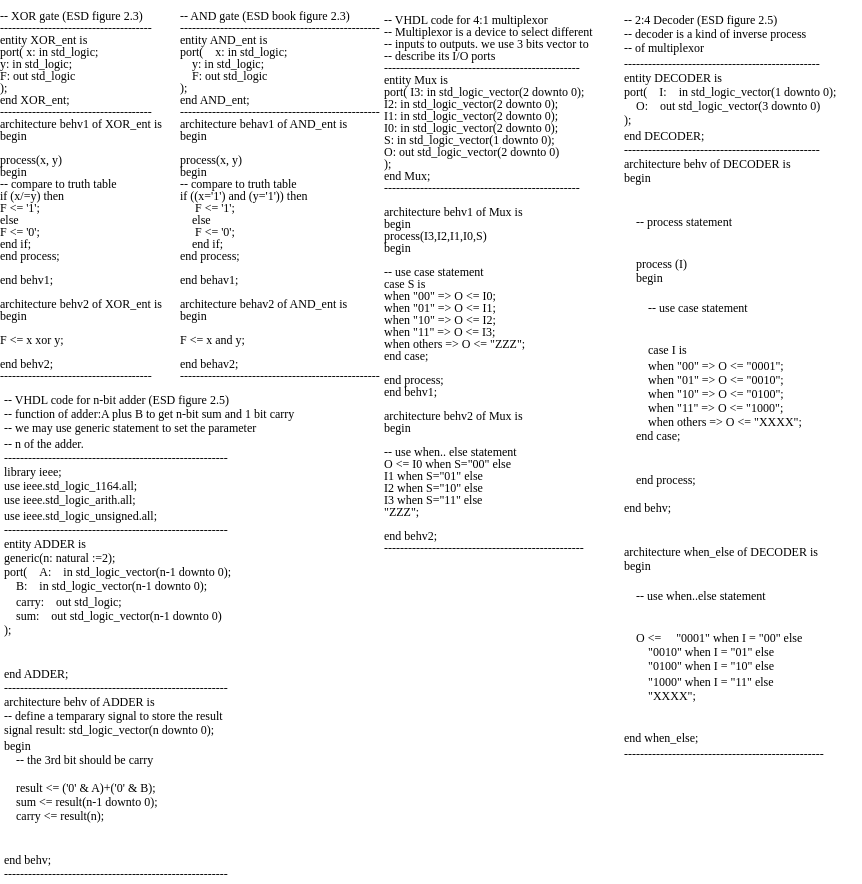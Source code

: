<mxfile version="22.1.18" type="github">
  <diagram name="Page-1" id="1fI7LtTeoU0zJGXn7ISi">
    <mxGraphModel dx="1714" dy="871" grid="1" gridSize="10" guides="1" tooltips="1" connect="1" arrows="1" fold="1" page="1" pageScale="1" pageWidth="850" pageHeight="1100" math="0" shadow="0">
      <root>
        <mxCell id="0" />
        <mxCell id="1" parent="0" />
        <mxCell id="CzFrGwOpRJIVh9ln8tWY-4" value="&lt;div style=&quot;line-height: 100%;&quot;&gt;-- XOR gate (ESD figure 2.3)&lt;/div&gt;&lt;div style=&quot;line-height: 100%;&quot;&gt;--------------------------------------&lt;/div&gt;&lt;div style=&quot;line-height: 100%;&quot;&gt;entity XOR_ent is&lt;/div&gt;&lt;div style=&quot;line-height: 100%;&quot;&gt;port( x: in std_logic;&lt;/div&gt;&lt;div style=&quot;line-height: 100%;&quot;&gt;y: in std_logic;&lt;/div&gt;&lt;div style=&quot;line-height: 100%;&quot;&gt;F: out std_logic&lt;/div&gt;&lt;div style=&quot;line-height: 100%;&quot;&gt;);&lt;/div&gt;&lt;div style=&quot;line-height: 100%;&quot;&gt;end XOR_ent;&lt;/div&gt;&lt;div style=&quot;line-height: 100%;&quot;&gt;--------------------------------------&lt;/div&gt;&lt;div style=&quot;line-height: 100%;&quot;&gt;architecture behv1 of XOR_ent is&lt;/div&gt;&lt;div style=&quot;line-height: 100%;&quot;&gt;begin&lt;/div&gt;&lt;div style=&quot;line-height: 100%;&quot;&gt;&lt;br&gt;&lt;/div&gt;&lt;div style=&quot;line-height: 100%;&quot;&gt;process(x, y)&lt;/div&gt;&lt;div style=&quot;line-height: 100%;&quot;&gt;begin&lt;/div&gt;&lt;div style=&quot;line-height: 100%;&quot;&gt;-- compare to truth table&lt;/div&gt;&lt;div style=&quot;line-height: 100%;&quot;&gt;if (x/=y) then&lt;/div&gt;&lt;div style=&quot;line-height: 100%;&quot;&gt;F &amp;lt;= &#39;1&#39;;&lt;/div&gt;&lt;div style=&quot;line-height: 100%;&quot;&gt;else&lt;/div&gt;&lt;div style=&quot;line-height: 100%;&quot;&gt;F &amp;lt;= &#39;0&#39;;&lt;/div&gt;&lt;div style=&quot;line-height: 100%;&quot;&gt;end if;&lt;/div&gt;&lt;div style=&quot;line-height: 100%;&quot;&gt;end process;&lt;/div&gt;&lt;div style=&quot;line-height: 100%;&quot;&gt;&lt;br&gt;&lt;/div&gt;&lt;div style=&quot;line-height: 100%;&quot;&gt;end behv1;&lt;/div&gt;&lt;div style=&quot;line-height: 100%;&quot;&gt;&lt;br&gt;&lt;/div&gt;&lt;div style=&quot;line-height: 100%;&quot;&gt;architecture behv2 of XOR_ent is&lt;/div&gt;&lt;div style=&quot;line-height: 100%;&quot;&gt;begin&lt;/div&gt;&lt;div style=&quot;line-height: 100%;&quot;&gt;&lt;br&gt;&lt;/div&gt;&lt;div style=&quot;line-height: 100%;&quot;&gt;F &amp;lt;= x xor y;&lt;/div&gt;&lt;div style=&quot;line-height: 100%;&quot;&gt;&lt;br&gt;&lt;/div&gt;&lt;div style=&quot;line-height: 100%;&quot;&gt;end behv2;&lt;/div&gt;&lt;div style=&quot;line-height: 100%;&quot;&gt;--------------------------------------&lt;/div&gt;" style="text;whiteSpace=wrap;html=1;fontSize=6;fontColor=#000000;textDirection=ltr;spacing=0;fontFamily=Times New Roman;verticalAlign=top;horizontal=1;" vertex="1" parent="1">
          <mxGeometry width="90" height="230" as="geometry" />
        </mxCell>
        <mxCell id="CzFrGwOpRJIVh9ln8tWY-5" value="&lt;div style=&quot;orphans: 2; text-align: start; text-indent: 0px; widows: 2; text-decoration-thickness: initial; text-decoration-style: initial; text-decoration-color: initial; overflow-wrap: break-word; line-height: 100%;&quot;&gt;&lt;div style=&quot;overflow-wrap: break-word; line-height: 100%;&quot;&gt;-- AND gate (ESD book figure 2.3)&amp;nbsp; &amp;nbsp; &amp;nbsp; &amp;nbsp;&amp;nbsp;&lt;/div&gt;&lt;div style=&quot;overflow-wrap: break-word; line-height: 100%;&quot;&gt;--------------------------------------------------&lt;/div&gt;&lt;div style=&quot;overflow-wrap: break-word; line-height: 100%;&quot;&gt;entity AND_ent is&lt;/div&gt;&lt;div style=&quot;overflow-wrap: break-word; line-height: 100%;&quot;&gt;port(&amp;nbsp; &amp;nbsp; x: in std_logic;&lt;/div&gt;&lt;div style=&quot;overflow-wrap: break-word; line-height: 100%;&quot;&gt;&amp;nbsp; &amp;nbsp; y: in std_logic;&lt;/div&gt;&lt;div style=&quot;overflow-wrap: break-word; line-height: 100%;&quot;&gt;&amp;nbsp; &amp;nbsp; F: out std_logic&lt;/div&gt;&lt;div style=&quot;overflow-wrap: break-word; line-height: 100%;&quot;&gt;);&lt;/div&gt;&lt;div style=&quot;overflow-wrap: break-word; line-height: 100%;&quot;&gt;end AND_ent;&lt;/div&gt;&lt;div style=&quot;overflow-wrap: break-word; line-height: 100%;&quot;&gt;--------------------------------------------------&lt;/div&gt;&lt;div style=&quot;overflow-wrap: break-word; line-height: 100%;&quot;&gt;architecture behav1 of AND_ent is&lt;/div&gt;&lt;div style=&quot;overflow-wrap: break-word; line-height: 100%;&quot;&gt;begin&lt;/div&gt;&lt;div style=&quot;overflow-wrap: break-word; line-height: 100%;&quot;&gt;&lt;br&gt;&lt;/div&gt;&lt;div style=&quot;overflow-wrap: break-word; line-height: 100%;&quot;&gt;process(x, y)&lt;/div&gt;&lt;div style=&quot;overflow-wrap: break-word; line-height: 100%;&quot;&gt;begin&lt;/div&gt;&lt;div style=&quot;overflow-wrap: break-word; line-height: 100%;&quot;&gt;-- compare to truth table&lt;/div&gt;&lt;div style=&quot;overflow-wrap: break-word; line-height: 100%;&quot;&gt;if ((x=&#39;1&#39;) and (y=&#39;1&#39;)) then&lt;/div&gt;&lt;div style=&quot;overflow-wrap: break-word; line-height: 100%;&quot;&gt;&amp;nbsp; &amp;nbsp; &amp;nbsp;F &amp;lt;= &#39;1&#39;;&lt;/div&gt;&lt;div style=&quot;overflow-wrap: break-word; line-height: 100%;&quot;&gt;&amp;nbsp; &amp;nbsp; else&lt;/div&gt;&lt;div style=&quot;overflow-wrap: break-word; line-height: 100%;&quot;&gt;&amp;nbsp; &amp;nbsp; &amp;nbsp;F &amp;lt;= &#39;0&#39;;&lt;/div&gt;&lt;div style=&quot;overflow-wrap: break-word; line-height: 100%;&quot;&gt;&amp;nbsp; &amp;nbsp; end if;&lt;/div&gt;&lt;div style=&quot;overflow-wrap: break-word; line-height: 100%;&quot;&gt;end process;&lt;/div&gt;&lt;div style=&quot;overflow-wrap: break-word; line-height: 100%;&quot;&gt;&lt;br&gt;&lt;/div&gt;&lt;div style=&quot;overflow-wrap: break-word; line-height: 100%;&quot;&gt;end behav1;&lt;/div&gt;&lt;div style=&quot;overflow-wrap: break-word; line-height: 100%;&quot;&gt;&lt;br&gt;&lt;/div&gt;&lt;div style=&quot;overflow-wrap: break-word; line-height: 100%;&quot;&gt;architecture behav2 of AND_ent is&lt;/div&gt;&lt;div style=&quot;overflow-wrap: break-word; line-height: 100%;&quot;&gt;begin&lt;/div&gt;&lt;div style=&quot;overflow-wrap: break-word; line-height: 100%;&quot;&gt;&lt;br&gt;&lt;/div&gt;&lt;div style=&quot;overflow-wrap: break-word; line-height: 100%;&quot;&gt;F &amp;lt;= x and y;&lt;/div&gt;&lt;div style=&quot;overflow-wrap: break-word; line-height: 100%;&quot;&gt;&lt;br&gt;&lt;/div&gt;&lt;div style=&quot;overflow-wrap: break-word; line-height: 100%;&quot;&gt;end behav2;&lt;/div&gt;&lt;div style=&quot;overflow-wrap: break-word; line-height: 100%;&quot;&gt;--------------------------------------------------&lt;/div&gt;&lt;/div&gt;" style="text;whiteSpace=wrap;html=1;fontColor=#000000;fontSize=6;textDirection=ltr;spacing=0;fontFamily=Times New Roman;verticalAlign=top;horizontal=1;" vertex="1" parent="1">
          <mxGeometry x="90" width="110" height="230" as="geometry" />
        </mxCell>
        <mxCell id="CzFrGwOpRJIVh9ln8tWY-7" value="&lt;div style=&quot;orphans: 2; text-align: start; text-indent: 0px; widows: 2; text-decoration-thickness: initial; text-decoration-style: initial; text-decoration-color: initial; overflow-wrap: break-word; line-height: 100%;&quot;&gt;-- VHDL code for 4:1 multiplexor&lt;br&gt;-- Multiplexor is a device to select different&lt;br&gt;-- inputs to outputs. we use 3 bits vector to &lt;br&gt;-- describe its I/O ports &lt;br&gt;-------------------------------------------------&lt;br&gt;entity Mux is&lt;br&gt;port(    I3:     in std_logic_vector(2 downto 0);&lt;br&gt;    I2:     in std_logic_vector(2 downto 0);&lt;br&gt;    I1:     in std_logic_vector(2 downto 0);&lt;br&gt;    I0:     in std_logic_vector(2 downto 0);&lt;br&gt;    S:    in std_logic_vector(1 downto 0);&lt;br&gt;    O:    out std_logic_vector(2 downto 0)&lt;br&gt;);&lt;br&gt;end Mux;  &lt;br&gt;-------------------------------------------------&lt;br&gt;&lt;br&gt;architecture behv1 of Mux is&lt;br&gt;begin&lt;br&gt;    process(I3,I2,I1,I0,S)&lt;br&gt;    begin&lt;br&gt;    &lt;br&gt;        -- use case statement&lt;br&gt;        case S is&lt;br&gt;        when &quot;00&quot; =&amp;gt;    O &amp;lt;= I0;&lt;br&gt;        when &quot;01&quot; =&amp;gt;    O &amp;lt;= I1;&lt;br&gt;        when &quot;10&quot; =&amp;gt;    O &amp;lt;= I2;&lt;br&gt;        when &quot;11&quot; =&amp;gt;    O &amp;lt;= I3;&lt;br&gt;        when others =&amp;gt;    O &amp;lt;= &quot;ZZZ&quot;;&lt;br&gt;    end case;&lt;br&gt;&lt;br&gt;    end process;&lt;br&gt;end behv1;&lt;br&gt;&lt;br&gt;architecture behv2 of Mux is&lt;br&gt;begin&lt;br&gt;&lt;br&gt;    -- use when.. else statement&lt;br&gt;    O &amp;lt;=    I0 when S=&quot;00&quot; else&lt;br&gt;        I1 when S=&quot;01&quot; else&lt;br&gt;        I2 when S=&quot;10&quot; else&lt;br&gt;        I3 when S=&quot;11&quot; else&lt;br&gt;        &quot;ZZZ&quot;;&lt;br&gt;&lt;br&gt;end behv2;&lt;br&gt;--------------------------------------------------&lt;br&gt;&lt;/div&gt;" style="text;whiteSpace=wrap;html=1;fontSize=6;fontColor=#000000;verticalAlign=top;horizontal=1;fontFamily=Times New Roman;textDirection=ltr;" vertex="1" parent="1">
          <mxGeometry x="190" width="120" height="290" as="geometry" />
        </mxCell>
        <mxCell id="CzFrGwOpRJIVh9ln8tWY-8" value="-- 2:4 Decoder (ESD figure 2.5)&#xa;-- decoder is a kind of inverse process&#xa;-- of multiplexor&#xa;-------------------------------------------------&#xa;entity DECODER is&#xa;port(    I:    in std_logic_vector(1 downto 0);&#xa;    O:    out std_logic_vector(3 downto 0)&#xa;);&#xa;end DECODER;&#xa;-------------------------------------------------&#xa;architecture behv of DECODER is&#xa;begin&#xa;&#xa;&#xa;    -- process statement&#xa;&#xa;&#xa;    process (I)&#xa;    begin&#xa;    &#xa;        -- use case statement &#xa;&#xa;&#xa;        case I is&#xa;        when &quot;00&quot; =&gt; O &lt;= &quot;0001&quot;;&#xa;        when &quot;01&quot; =&gt; O &lt;= &quot;0010&quot;;&#xa;        when &quot;10&quot; =&gt; O &lt;= &quot;0100&quot;;&#xa;        when &quot;11&quot; =&gt; O &lt;= &quot;1000&quot;;&#xa;        when others =&gt; O &lt;= &quot;XXXX&quot;;&#xa;    end case;&#xa;&#xa;&#xa;    end process;&#xa;    &#xa;end behv;&#xa;&#xa;&#xa;architecture when_else of DECODER is&#xa;begin&#xa;    &#xa;    -- use when..else statement&#xa;&#xa;&#xa;    O &lt;=     &quot;0001&quot; when I = &quot;00&quot; else&#xa;        &quot;0010&quot; when I = &quot;01&quot; else&#xa;        &quot;0100&quot; when I = &quot;10&quot; else&#xa;        &quot;1000&quot; when I = &quot;11&quot; else&#xa;        &quot;XXXX&quot;;&#xa;&#xa;&#xa;end when_else;&#xa;--------------------------------------------------" style="text;whiteSpace=wrap;fontSize=6;verticalAlign=top;horizontal=1;fontFamily=Times New Roman;textDirection=ltr;" vertex="1" parent="1">
          <mxGeometry x="310" width="120" height="380" as="geometry" />
        </mxCell>
        <mxCell id="CzFrGwOpRJIVh9ln8tWY-9" value="-- VHDL code for n-bit adder (ESD figure 2.5)    &#xa;-- function of adder:A plus B to get n-bit sum and 1 bit carry    &#xa;-- we may use generic statement to set the parameter &#xa;-- n of the adder.                            &#xa;--------------------------------------------------------&#xa;library ieee;&#xa;use ieee.std_logic_1164.all;&#xa;use ieee.std_logic_arith.all;&#xa;use ieee.std_logic_unsigned.all;&#xa;--------------------------------------------------------&#xa;entity ADDER is&#xa;generic(n: natural :=2);&#xa;port(    A:    in std_logic_vector(n-1 downto 0);&#xa;    B:    in std_logic_vector(n-1 downto 0);&#xa;    carry:    out std_logic;&#xa;    sum:    out std_logic_vector(n-1 downto 0)&#xa;);&#xa;&#xa;&#xa;end ADDER;&#xa;--------------------------------------------------------&#xa;architecture behv of ADDER is&#xa;-- define a temparary signal to store the result&#xa;signal result: std_logic_vector(n downto 0);&#xa;begin                      &#xa;    -- the 3rd bit should be carry&#xa;   &#xa;    result &lt;= (&#39;0&#39; &amp; A)+(&#39;0&#39; &amp; B);&#xa;    sum &lt;= result(n-1 downto 0);&#xa;    carry &lt;= result(n);&#xa;&#xa;&#xa;end behv;&#xa;--------------------------------------------------------" style="text;whiteSpace=wrap;fontSize=6;fontFamily=Times New Roman;" vertex="1" parent="1">
          <mxGeometry y="190" width="180" height="250" as="geometry" />
        </mxCell>
      </root>
    </mxGraphModel>
  </diagram>
</mxfile>
